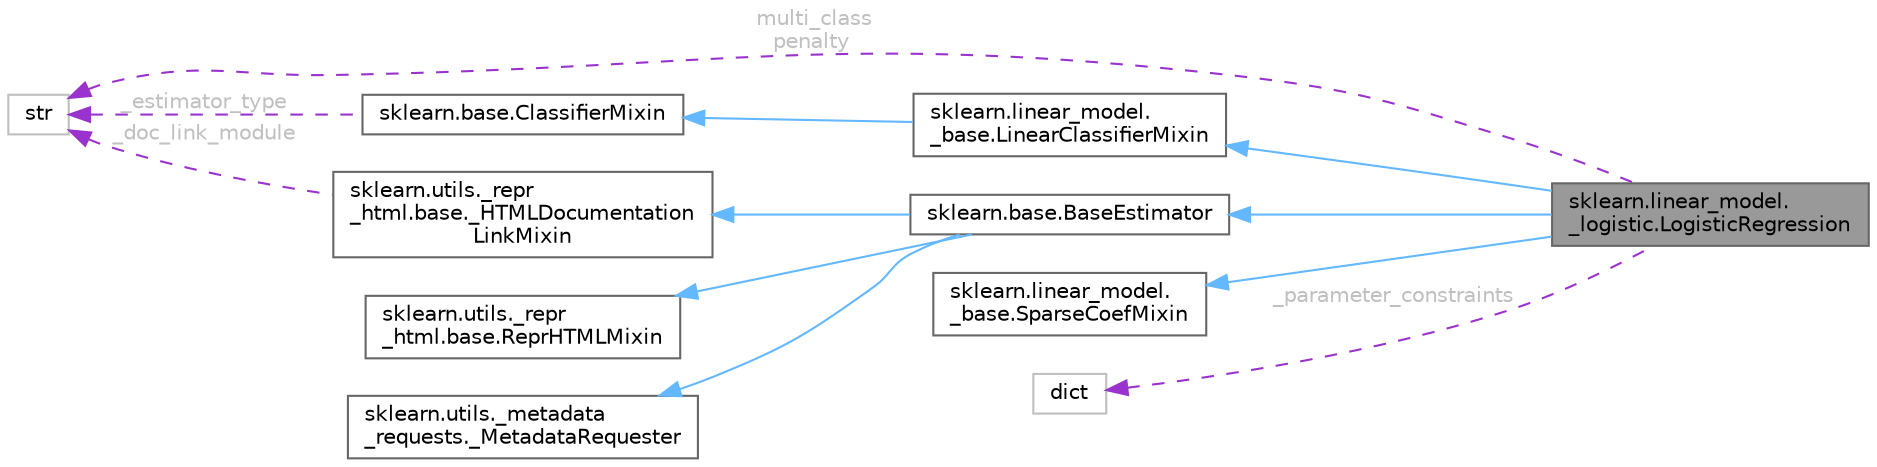 digraph "sklearn.linear_model._logistic.LogisticRegression"
{
 // LATEX_PDF_SIZE
  bgcolor="transparent";
  edge [fontname=Helvetica,fontsize=10,labelfontname=Helvetica,labelfontsize=10];
  node [fontname=Helvetica,fontsize=10,shape=box,height=0.2,width=0.4];
  rankdir="LR";
  Node1 [id="Node000001",label="sklearn.linear_model.\l_logistic.LogisticRegression",height=0.2,width=0.4,color="gray40", fillcolor="grey60", style="filled", fontcolor="black",tooltip=" "];
  Node2 -> Node1 [id="edge12_Node000001_Node000002",dir="back",color="steelblue1",style="solid",tooltip=" "];
  Node2 [id="Node000002",label="sklearn.linear_model.\l_base.LinearClassifierMixin",height=0.2,width=0.4,color="gray40", fillcolor="white", style="filled",URL="$d4/d0f/classsklearn_1_1linear__model_1_1__base_1_1LinearClassifierMixin.html",tooltip=" "];
  Node3 -> Node2 [id="edge13_Node000002_Node000003",dir="back",color="steelblue1",style="solid",tooltip=" "];
  Node3 [id="Node000003",label="sklearn.base.ClassifierMixin",height=0.2,width=0.4,color="gray40", fillcolor="white", style="filled",URL="$d2/d39/classsklearn_1_1base_1_1ClassifierMixin.html",tooltip=" "];
  Node4 -> Node3 [id="edge14_Node000003_Node000004",dir="back",color="darkorchid3",style="dashed",tooltip=" ",label=" _estimator_type",fontcolor="grey" ];
  Node4 [id="Node000004",label="str",height=0.2,width=0.4,color="grey75", fillcolor="white", style="filled",tooltip=" "];
  Node5 -> Node1 [id="edge15_Node000001_Node000005",dir="back",color="steelblue1",style="solid",tooltip=" "];
  Node5 [id="Node000005",label="sklearn.linear_model.\l_base.SparseCoefMixin",height=0.2,width=0.4,color="gray40", fillcolor="white", style="filled",URL="$d8/d5b/classsklearn_1_1linear__model_1_1__base_1_1SparseCoefMixin.html",tooltip=" "];
  Node6 -> Node1 [id="edge16_Node000001_Node000006",dir="back",color="steelblue1",style="solid",tooltip=" "];
  Node6 [id="Node000006",label="sklearn.base.BaseEstimator",height=0.2,width=0.4,color="gray40", fillcolor="white", style="filled",URL="$d3/d20/classsklearn_1_1base_1_1BaseEstimator.html",tooltip=" "];
  Node7 -> Node6 [id="edge17_Node000006_Node000007",dir="back",color="steelblue1",style="solid",tooltip=" "];
  Node7 [id="Node000007",label="sklearn.utils._repr\l_html.base.ReprHTMLMixin",height=0.2,width=0.4,color="gray40", fillcolor="white", style="filled",URL="$d3/d50/classsklearn_1_1utils_1_1__repr__html_1_1base_1_1ReprHTMLMixin.html",tooltip=" "];
  Node8 -> Node6 [id="edge18_Node000006_Node000008",dir="back",color="steelblue1",style="solid",tooltip=" "];
  Node8 [id="Node000008",label="sklearn.utils._repr\l_html.base._HTMLDocumentation\lLinkMixin",height=0.2,width=0.4,color="gray40", fillcolor="white", style="filled",URL="$d5/d05/classsklearn_1_1utils_1_1__repr__html_1_1base_1_1__HTMLDocumentationLinkMixin.html",tooltip=" "];
  Node4 -> Node8 [id="edge19_Node000008_Node000004",dir="back",color="darkorchid3",style="dashed",tooltip=" ",label=" _doc_link_module",fontcolor="grey" ];
  Node9 -> Node6 [id="edge20_Node000006_Node000009",dir="back",color="steelblue1",style="solid",tooltip=" "];
  Node9 [id="Node000009",label="sklearn.utils._metadata\l_requests._MetadataRequester",height=0.2,width=0.4,color="gray40", fillcolor="white", style="filled",URL="$d6/dfa/classsklearn_1_1utils_1_1__metadata__requests_1_1__MetadataRequester.html",tooltip=" "];
  Node10 -> Node1 [id="edge21_Node000001_Node000010",dir="back",color="darkorchid3",style="dashed",tooltip=" ",label=" _parameter_constraints",fontcolor="grey" ];
  Node10 [id="Node000010",label="dict",height=0.2,width=0.4,color="grey75", fillcolor="white", style="filled",tooltip=" "];
  Node4 -> Node1 [id="edge22_Node000001_Node000004",dir="back",color="darkorchid3",style="dashed",tooltip=" ",label=" multi_class\npenalty",fontcolor="grey" ];
}
